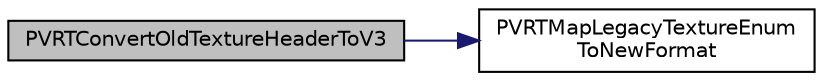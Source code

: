 digraph "PVRTConvertOldTextureHeaderToV3"
{
  edge [fontname="Helvetica",fontsize="10",labelfontname="Helvetica",labelfontsize="10"];
  node [fontname="Helvetica",fontsize="10",shape=record];
  rankdir="LR";
  Node1 [label="PVRTConvertOldTextureHeaderToV3",height=0.2,width=0.4,color="black", fillcolor="grey75", style="filled", fontcolor="black"];
  Node1 -> Node2 [color="midnightblue",fontsize="10",style="solid"];
  Node2 [label="PVRTMapLegacyTextureEnum\lToNewFormat",height=0.2,width=0.4,color="black", fillcolor="white", style="filled",URL="$_p_v_r_t_texture_8h.html#affa6c0213cd7be2244b11bc95c89ae42"];
}
